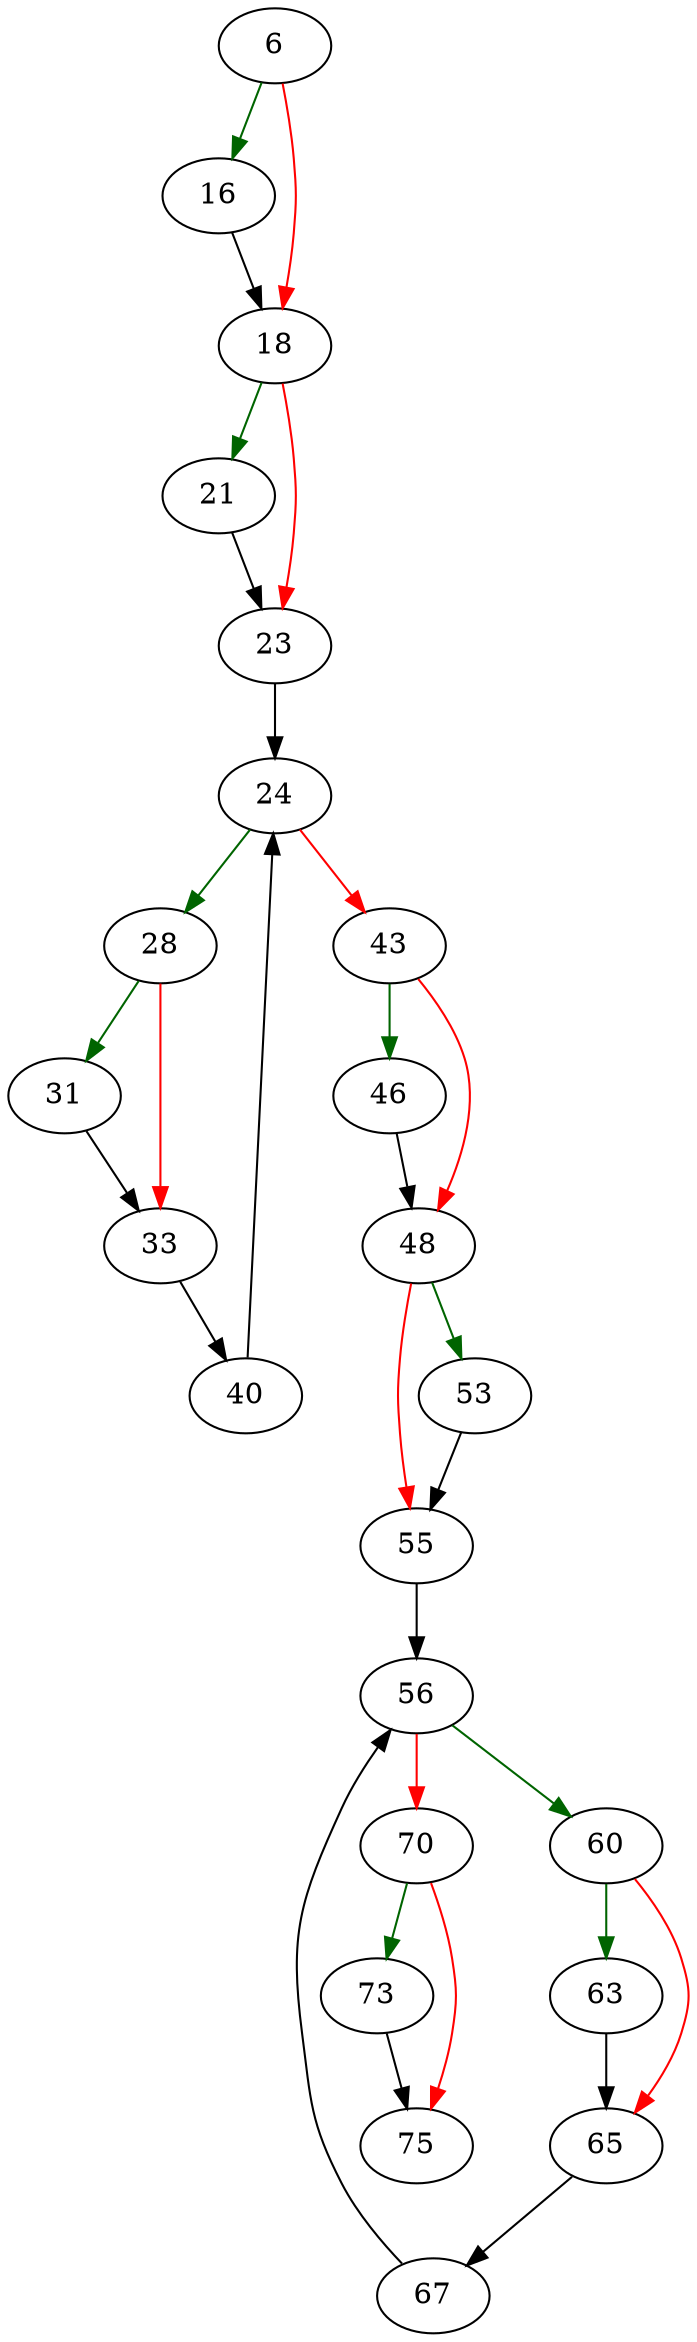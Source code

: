 strict digraph "explainAppendTerm" {
	// Node definitions.
	6 [entry=true];
	16;
	18;
	21;
	23;
	24;
	28;
	43;
	31;
	33;
	40;
	46;
	48;
	53;
	55;
	56;
	60;
	70;
	63;
	65;
	67;
	73;
	75;

	// Edge definitions.
	6 -> 16 [
		color=darkgreen
		cond=true
	];
	6 -> 18 [
		color=red
		cond=false
	];
	16 -> 18;
	18 -> 21 [
		color=darkgreen
		cond=true
	];
	18 -> 23 [
		color=red
		cond=false
	];
	21 -> 23;
	23 -> 24;
	24 -> 28 [
		color=darkgreen
		cond=true
	];
	24 -> 43 [
		color=red
		cond=false
	];
	28 -> 31 [
		color=darkgreen
		cond=true
	];
	28 -> 33 [
		color=red
		cond=false
	];
	43 -> 46 [
		color=darkgreen
		cond=true
	];
	43 -> 48 [
		color=red
		cond=false
	];
	31 -> 33;
	33 -> 40;
	40 -> 24;
	46 -> 48;
	48 -> 53 [
		color=darkgreen
		cond=true
	];
	48 -> 55 [
		color=red
		cond=false
	];
	53 -> 55;
	55 -> 56;
	56 -> 60 [
		color=darkgreen
		cond=true
	];
	56 -> 70 [
		color=red
		cond=false
	];
	60 -> 63 [
		color=darkgreen
		cond=true
	];
	60 -> 65 [
		color=red
		cond=false
	];
	70 -> 73 [
		color=darkgreen
		cond=true
	];
	70 -> 75 [
		color=red
		cond=false
	];
	63 -> 65;
	65 -> 67;
	67 -> 56;
	73 -> 75;
}